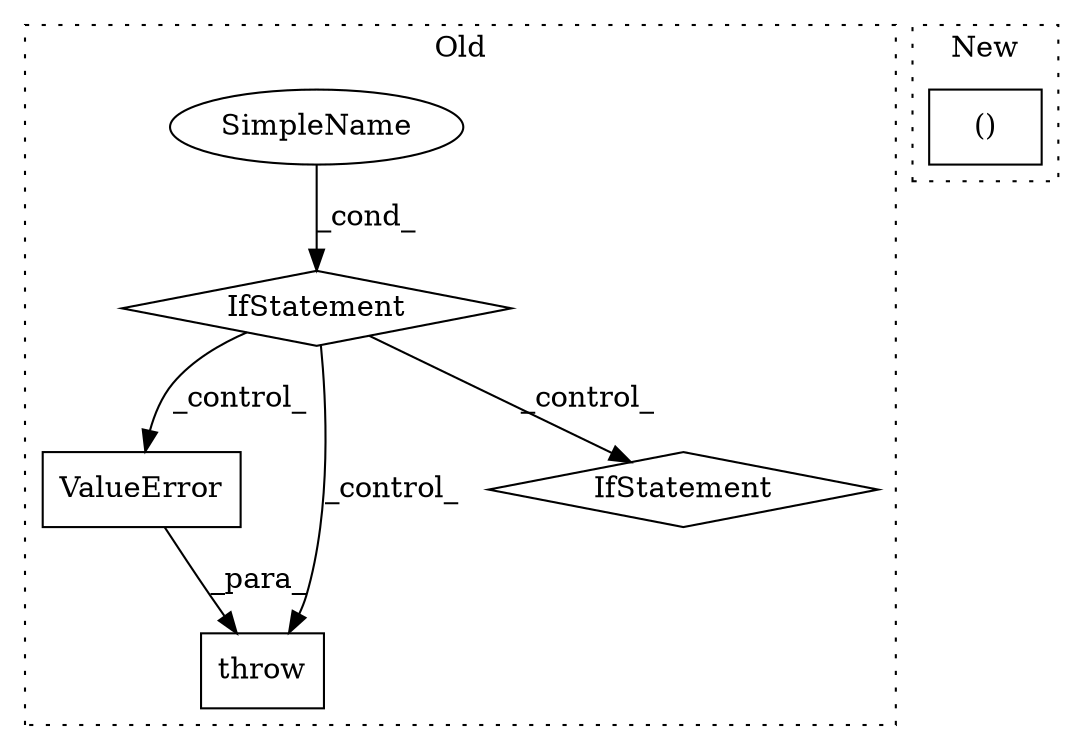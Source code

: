 digraph G {
subgraph cluster0 {
1 [label="ValueError" a="32" s="2475,2580" l="11,1" shape="box"];
3 [label="IfStatement" a="25" s="1826,1882" l="4,2" shape="diamond"];
4 [label="SimpleName" a="42" s="" l="" shape="ellipse"];
5 [label="throw" a="53" s="2469" l="6" shape="box"];
6 [label="IfStatement" a="25" s="2074,2102" l="4,2" shape="diamond"];
label = "Old";
style="dotted";
}
subgraph cluster1 {
2 [label="()" a="106" s="1734" l="47" shape="box"];
label = "New";
style="dotted";
}
1 -> 5 [label="_para_"];
3 -> 1 [label="_control_"];
3 -> 6 [label="_control_"];
3 -> 5 [label="_control_"];
4 -> 3 [label="_cond_"];
}
